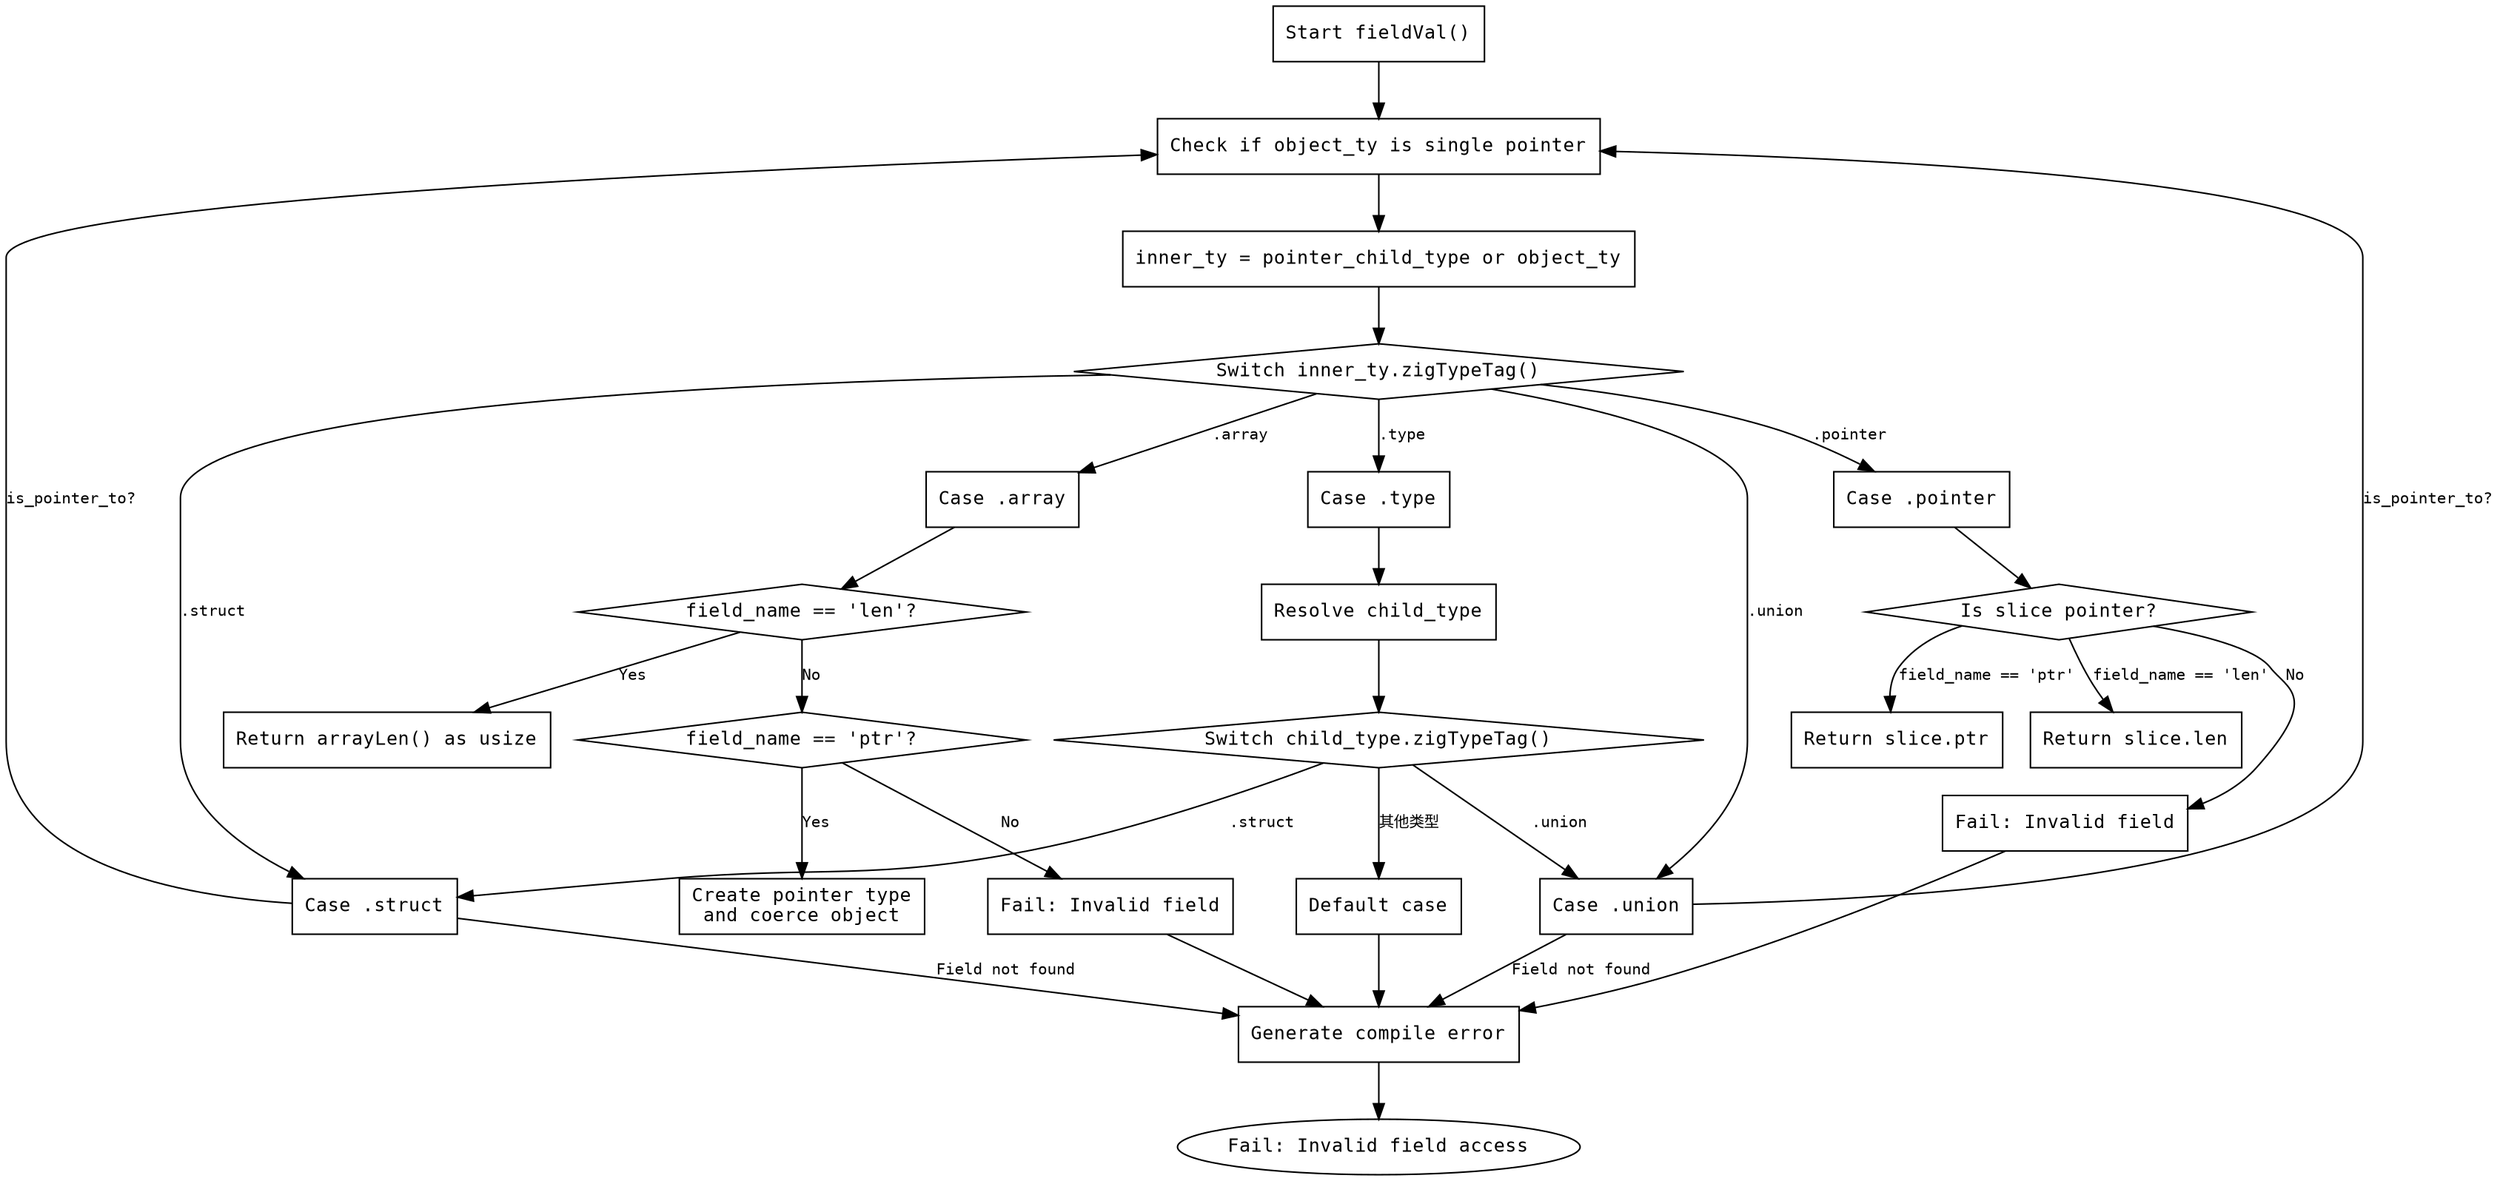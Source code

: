 
digraph flowchart {
    node [shape=rectangle, fontname="Courier", fontsize=12];
    edge [fontname="Courier", fontsize=10];

    start [label="Start fieldVal()"];
    check_pointer [label="Check if object_ty is single pointer"];
    inner_ty [label="inner_ty = pointer_child_type or object_ty"];
    zig_type_tag [label="Switch inner_ty.zigTypeTag()", shape=diamond];

    // Array handling
    array_case [label="Case .array"];
    check_len [label="field_name == 'len'?", shape=diamond];
    return_array_len [label="Return arrayLen() as usize"];
    check_ptr [label="field_name == 'ptr'?", shape=diamond];
    handle_ptr [label="Create pointer type\nand coerce object"];
    array_fail [label="Fail: Invalid field"];

    // Pointer handling
    pointer_case [label="Case .pointer"];
    is_slice [label="Is slice pointer?", shape=diamond];
    slice_ptr [label="Return slice.ptr"];
    slice_len [label="Return slice.len"];
    pointer_fail [label="Fail: Invalid field"];

    // Type handling
    type_case [label="Case .type"];
    resolve_type [label="Resolve child_type"];
    switch_child_type [label="Switch child_type.zigTypeTag()", shape=diamond];
    
    // Common paths
    struct_case [label="Case .struct"];
    union_case [label="Case .union"];
    default_case [label="Default case"];
    final_fail [label="Fail: Invalid field access"];

    // Error handling nodes
    error_handling [label="Generate compile error"];

    // 连接节点
    start -> check_pointer;
    check_pointer -> inner_ty;
    inner_ty -> zig_type_tag;

    zig_type_tag -> array_case [label=".array"];
    array_case -> check_len;
    check_len -> return_array_len [label="Yes"];
    check_len -> check_ptr [label="No"];
    check_ptr -> handle_ptr [label="Yes"];
    check_ptr -> array_fail [label="No"];
    array_fail -> error_handling;

    zig_type_tag -> pointer_case [label=".pointer"];
    pointer_case -> is_slice;
    is_slice -> slice_ptr [label="field_name == 'ptr'"];
    is_slice -> slice_len [label="field_name == 'len'"];
    is_slice -> pointer_fail [label="No"];
    pointer_fail -> error_handling;

    zig_type_tag -> type_case [label=".type"];
    type_case -> resolve_type;
    resolve_type -> switch_child_type;
    switch_child_type -> struct_case [label=".struct"];
    switch_child_type -> union_case [label=".union"];
    switch_child_type -> default_case [label="其他类型"];
    default_case -> error_handling;

    zig_type_tag -> struct_case [label=".struct"];
    struct_case -> check_pointer [label="is_pointer_to?"];
    
    zig_type_tag -> union_case [label=".union"];
    union_case -> check_pointer [label="is_pointer_to?"];
    
    // 公共失败路径
    error_handling -> final_fail;
    struct_case -> error_handling [label="Field not found"];
    union_case -> error_handling [label="Field not found"];
    final_fail [shape=ellipse];
}
